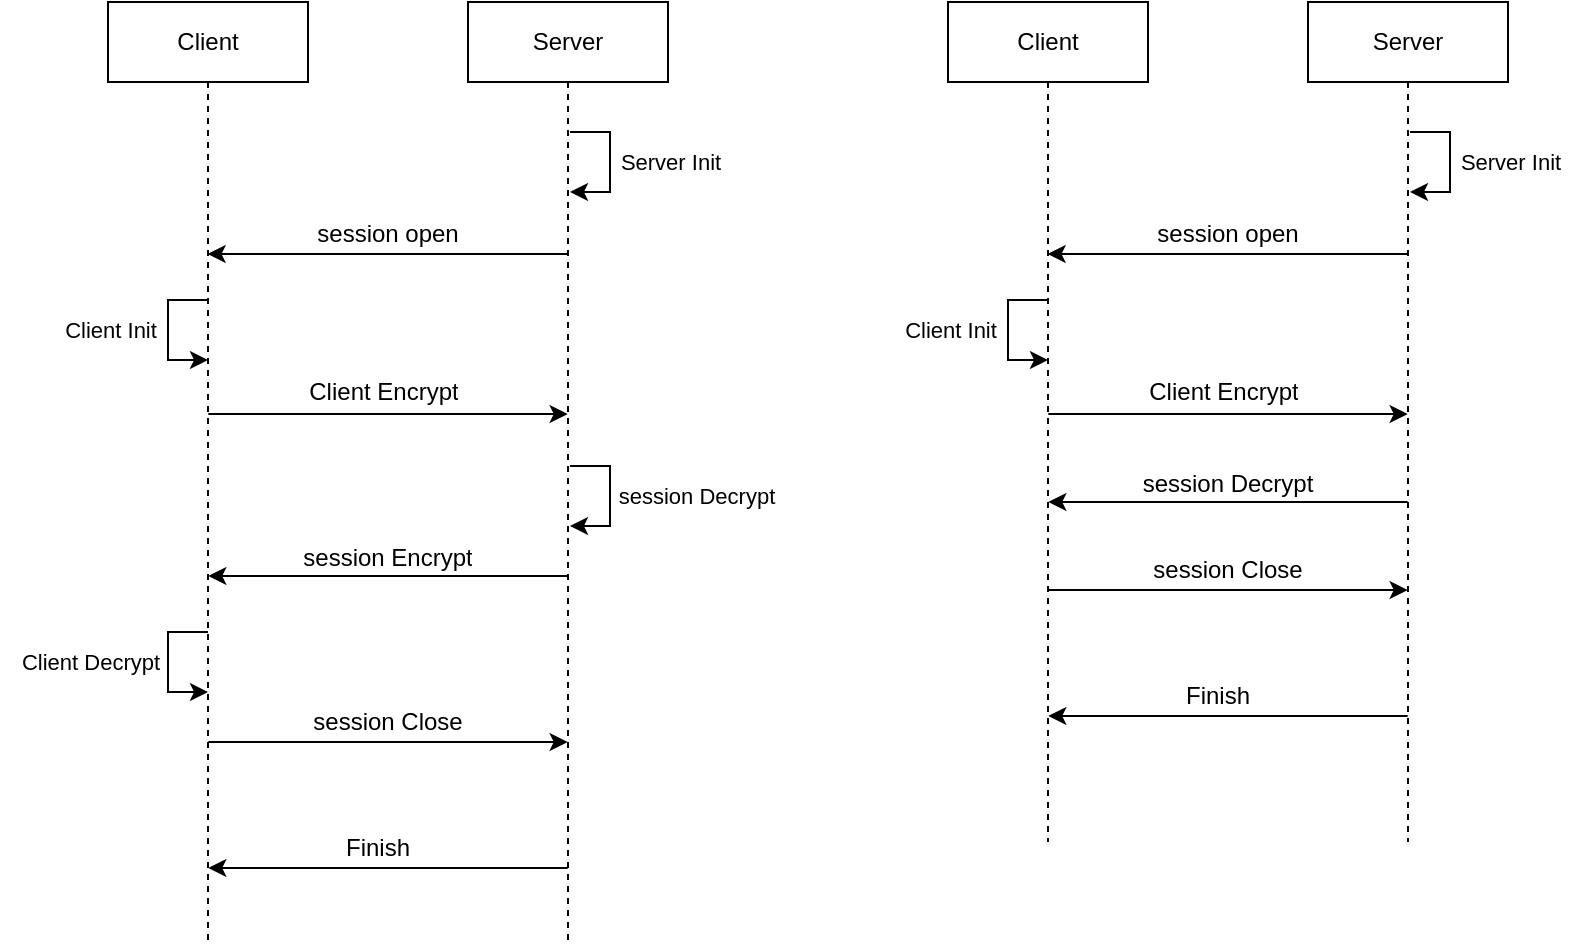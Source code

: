 <mxfile version="21.5.0" type="github">
  <diagram name="Page-1" id="2YBvvXClWsGukQMizWep">
    <mxGraphModel dx="1154" dy="552" grid="1" gridSize="10" guides="1" tooltips="1" connect="1" arrows="1" fold="1" page="1" pageScale="1" pageWidth="850" pageHeight="1100" math="0" shadow="0">
      <root>
        <mxCell id="0" />
        <mxCell id="1" parent="0" />
        <mxCell id="aM9ryv3xv72pqoxQDRHE-1" value="Client" style="shape=umlLifeline;perimeter=lifelinePerimeter;whiteSpace=wrap;html=1;container=0;dropTarget=0;collapsible=0;recursiveResize=0;outlineConnect=0;portConstraint=eastwest;newEdgeStyle={&quot;edgeStyle&quot;:&quot;elbowEdgeStyle&quot;,&quot;elbow&quot;:&quot;vertical&quot;,&quot;curved&quot;:0,&quot;rounded&quot;:0};" parent="1" vertex="1">
          <mxGeometry x="64" y="20" width="100" height="470" as="geometry" />
        </mxCell>
        <mxCell id="aM9ryv3xv72pqoxQDRHE-5" value="Server" style="shape=umlLifeline;perimeter=lifelinePerimeter;whiteSpace=wrap;html=1;container=0;dropTarget=0;collapsible=0;recursiveResize=0;outlineConnect=0;portConstraint=eastwest;newEdgeStyle={&quot;edgeStyle&quot;:&quot;elbowEdgeStyle&quot;,&quot;elbow&quot;:&quot;vertical&quot;,&quot;curved&quot;:0,&quot;rounded&quot;:0};" parent="1" vertex="1">
          <mxGeometry x="244" y="20" width="100" height="470" as="geometry" />
        </mxCell>
        <mxCell id="qnF_YoGQctbGKn9Q77Ay-7" value="&lt;span style=&quot;font-size: 11px;&quot;&gt;Server Init&lt;br&gt;&lt;/span&gt;" style="text;html=1;align=center;verticalAlign=middle;resizable=0;points=[];autosize=1;strokeColor=none;fillColor=none;" parent="1" vertex="1">
          <mxGeometry x="310" y="85" width="70" height="30" as="geometry" />
        </mxCell>
        <mxCell id="s-tgZXbwLpnM8gKIJpUk-3" value="" style="endArrow=classic;html=1;rounded=0;" edge="1" parent="1">
          <mxGeometry width="50" height="50" relative="1" as="geometry">
            <mxPoint x="295" y="85" as="sourcePoint" />
            <mxPoint x="295" y="115" as="targetPoint" />
            <Array as="points">
              <mxPoint x="315" y="85" />
              <mxPoint x="315" y="115" />
            </Array>
          </mxGeometry>
        </mxCell>
        <mxCell id="s-tgZXbwLpnM8gKIJpUk-5" value="" style="endArrow=classic;html=1;rounded=0;" edge="1" parent="1">
          <mxGeometry width="50" height="50" relative="1" as="geometry">
            <mxPoint x="293.5" y="146" as="sourcePoint" />
            <mxPoint x="113.81" y="146" as="targetPoint" />
          </mxGeometry>
        </mxCell>
        <UserObject label="session open" placeholders="1" name="Variable" id="s-tgZXbwLpnM8gKIJpUk-11">
          <mxCell style="text;html=1;strokeColor=none;fillColor=none;align=center;verticalAlign=middle;whiteSpace=wrap;overflow=hidden;" vertex="1" parent="1">
            <mxGeometry x="164" y="126" width="80" height="20" as="geometry" />
          </mxCell>
        </UserObject>
        <mxCell id="s-tgZXbwLpnM8gKIJpUk-12" value="" style="endArrow=classic;html=1;rounded=0;" edge="1" parent="1">
          <mxGeometry width="50" height="50" relative="1" as="geometry">
            <mxPoint x="114" y="169" as="sourcePoint" />
            <mxPoint x="114" y="199" as="targetPoint" />
            <Array as="points">
              <mxPoint x="94" y="169" />
              <mxPoint x="94" y="199" />
            </Array>
          </mxGeometry>
        </mxCell>
        <mxCell id="s-tgZXbwLpnM8gKIJpUk-13" value="&lt;span style=&quot;font-size: 11px;&quot;&gt;Client Init&lt;br&gt;&lt;/span&gt;" style="text;html=1;align=center;verticalAlign=middle;resizable=0;points=[];autosize=1;strokeColor=none;fillColor=none;" vertex="1" parent="1">
          <mxGeometry x="30" y="169" width="70" height="30" as="geometry" />
        </mxCell>
        <mxCell id="s-tgZXbwLpnM8gKIJpUk-14" value="" style="endArrow=classic;html=1;rounded=0;" edge="1" parent="1">
          <mxGeometry width="50" height="50" relative="1" as="geometry">
            <mxPoint x="114.15" y="226.0" as="sourcePoint" />
            <mxPoint x="293.84" y="226.0" as="targetPoint" />
            <Array as="points">
              <mxPoint x="200.34" y="226" />
            </Array>
          </mxGeometry>
        </mxCell>
        <UserObject label="Client Encrypt" placeholders="1" name="Variable" id="s-tgZXbwLpnM8gKIJpUk-15">
          <mxCell style="text;html=1;strokeColor=none;fillColor=none;align=center;verticalAlign=middle;whiteSpace=wrap;overflow=hidden;" vertex="1" parent="1">
            <mxGeometry x="162.17" y="205" width="80" height="20" as="geometry" />
          </mxCell>
        </UserObject>
        <mxCell id="s-tgZXbwLpnM8gKIJpUk-16" value="" style="endArrow=classic;html=1;rounded=0;" edge="1" parent="1">
          <mxGeometry width="50" height="50" relative="1" as="geometry">
            <mxPoint x="295" y="252" as="sourcePoint" />
            <mxPoint x="295" y="282" as="targetPoint" />
            <Array as="points">
              <mxPoint x="315" y="252" />
              <mxPoint x="315" y="282" />
            </Array>
          </mxGeometry>
        </mxCell>
        <mxCell id="s-tgZXbwLpnM8gKIJpUk-18" value="&lt;span style=&quot;font-size: 11px;&quot;&gt;session Decrypt&lt;br&gt;&lt;/span&gt;" style="text;html=1;align=center;verticalAlign=middle;resizable=0;points=[];autosize=1;strokeColor=none;fillColor=none;" vertex="1" parent="1">
          <mxGeometry x="308" y="252" width="100" height="30" as="geometry" />
        </mxCell>
        <mxCell id="s-tgZXbwLpnM8gKIJpUk-19" value="" style="endArrow=classic;html=1;rounded=0;" edge="1" parent="1">
          <mxGeometry width="50" height="50" relative="1" as="geometry">
            <mxPoint x="293.84" y="307" as="sourcePoint" />
            <mxPoint x="114.15" y="307" as="targetPoint" />
          </mxGeometry>
        </mxCell>
        <UserObject label="session Encrypt" placeholders="1" name="Variable" id="s-tgZXbwLpnM8gKIJpUk-20">
          <mxCell style="text;html=1;strokeColor=none;fillColor=none;align=center;verticalAlign=middle;whiteSpace=wrap;overflow=hidden;" vertex="1" parent="1">
            <mxGeometry x="156.17" y="288" width="95.66" height="20" as="geometry" />
          </mxCell>
        </UserObject>
        <mxCell id="s-tgZXbwLpnM8gKIJpUk-21" value="" style="endArrow=classic;html=1;rounded=0;" edge="1" parent="1">
          <mxGeometry width="50" height="50" relative="1" as="geometry">
            <mxPoint x="114" y="335" as="sourcePoint" />
            <mxPoint x="114" y="365" as="targetPoint" />
            <Array as="points">
              <mxPoint x="94" y="335" />
              <mxPoint x="94" y="365" />
            </Array>
          </mxGeometry>
        </mxCell>
        <mxCell id="s-tgZXbwLpnM8gKIJpUk-22" value="&lt;span style=&quot;font-size: 11px;&quot;&gt;Client Decrypt&lt;br&gt;&lt;/span&gt;" style="text;html=1;align=center;verticalAlign=middle;resizable=0;points=[];autosize=1;strokeColor=none;fillColor=none;" vertex="1" parent="1">
          <mxGeometry x="10" y="335" width="90" height="30" as="geometry" />
        </mxCell>
        <mxCell id="s-tgZXbwLpnM8gKIJpUk-23" value="" style="endArrow=classic;html=1;rounded=0;" edge="1" parent="1">
          <mxGeometry width="50" height="50" relative="1" as="geometry">
            <mxPoint x="114.15" y="390.0" as="sourcePoint" />
            <mxPoint x="293.84" y="390.0" as="targetPoint" />
            <Array as="points">
              <mxPoint x="200.34" y="390" />
            </Array>
          </mxGeometry>
        </mxCell>
        <UserObject label="session Close" placeholders="1" name="Variable" id="s-tgZXbwLpnM8gKIJpUk-24">
          <mxCell style="text;html=1;strokeColor=none;fillColor=none;align=center;verticalAlign=middle;whiteSpace=wrap;overflow=hidden;" vertex="1" parent="1">
            <mxGeometry x="164" y="370" width="80" height="20" as="geometry" />
          </mxCell>
        </UserObject>
        <mxCell id="s-tgZXbwLpnM8gKIJpUk-25" value="" style="endArrow=classic;html=1;rounded=0;" edge="1" parent="1">
          <mxGeometry width="50" height="50" relative="1" as="geometry">
            <mxPoint x="293.84" y="453" as="sourcePoint" />
            <mxPoint x="114.15" y="453" as="targetPoint" />
            <Array as="points">
              <mxPoint x="206.83" y="453" />
            </Array>
          </mxGeometry>
        </mxCell>
        <UserObject label="Finish" placeholders="1" name="Variable" id="s-tgZXbwLpnM8gKIJpUk-26">
          <mxCell style="text;html=1;strokeColor=none;fillColor=none;align=center;verticalAlign=middle;whiteSpace=wrap;overflow=hidden;" vertex="1" parent="1">
            <mxGeometry x="156.34" y="433" width="85.66" height="20" as="geometry" />
          </mxCell>
        </UserObject>
        <mxCell id="s-tgZXbwLpnM8gKIJpUk-27" value="Client" style="shape=umlLifeline;perimeter=lifelinePerimeter;whiteSpace=wrap;html=1;container=0;dropTarget=0;collapsible=0;recursiveResize=0;outlineConnect=0;portConstraint=eastwest;newEdgeStyle={&quot;edgeStyle&quot;:&quot;elbowEdgeStyle&quot;,&quot;elbow&quot;:&quot;vertical&quot;,&quot;curved&quot;:0,&quot;rounded&quot;:0};" vertex="1" parent="1">
          <mxGeometry x="484" y="20" width="100" height="420" as="geometry" />
        </mxCell>
        <mxCell id="s-tgZXbwLpnM8gKIJpUk-28" value="Server" style="shape=umlLifeline;perimeter=lifelinePerimeter;whiteSpace=wrap;html=1;container=0;dropTarget=0;collapsible=0;recursiveResize=0;outlineConnect=0;portConstraint=eastwest;newEdgeStyle={&quot;edgeStyle&quot;:&quot;elbowEdgeStyle&quot;,&quot;elbow&quot;:&quot;vertical&quot;,&quot;curved&quot;:0,&quot;rounded&quot;:0};" vertex="1" parent="1">
          <mxGeometry x="664" y="20" width="100" height="420" as="geometry" />
        </mxCell>
        <mxCell id="s-tgZXbwLpnM8gKIJpUk-29" value="&lt;span style=&quot;font-size: 11px;&quot;&gt;Server Init&lt;br&gt;&lt;/span&gt;" style="text;html=1;align=center;verticalAlign=middle;resizable=0;points=[];autosize=1;strokeColor=none;fillColor=none;" vertex="1" parent="1">
          <mxGeometry x="730" y="85" width="70" height="30" as="geometry" />
        </mxCell>
        <mxCell id="s-tgZXbwLpnM8gKIJpUk-30" value="" style="endArrow=classic;html=1;rounded=0;" edge="1" parent="1">
          <mxGeometry width="50" height="50" relative="1" as="geometry">
            <mxPoint x="715" y="85" as="sourcePoint" />
            <mxPoint x="715" y="115" as="targetPoint" />
            <Array as="points">
              <mxPoint x="735" y="85" />
              <mxPoint x="735" y="115" />
            </Array>
          </mxGeometry>
        </mxCell>
        <mxCell id="s-tgZXbwLpnM8gKIJpUk-31" value="" style="endArrow=classic;html=1;rounded=0;" edge="1" parent="1">
          <mxGeometry width="50" height="50" relative="1" as="geometry">
            <mxPoint x="713.5" y="146" as="sourcePoint" />
            <mxPoint x="533.81" y="146" as="targetPoint" />
          </mxGeometry>
        </mxCell>
        <UserObject label="session open" placeholders="1" name="Variable" id="s-tgZXbwLpnM8gKIJpUk-32">
          <mxCell style="text;html=1;strokeColor=none;fillColor=none;align=center;verticalAlign=middle;whiteSpace=wrap;overflow=hidden;" vertex="1" parent="1">
            <mxGeometry x="584" y="126" width="80" height="20" as="geometry" />
          </mxCell>
        </UserObject>
        <mxCell id="s-tgZXbwLpnM8gKIJpUk-33" value="" style="endArrow=classic;html=1;rounded=0;" edge="1" parent="1">
          <mxGeometry width="50" height="50" relative="1" as="geometry">
            <mxPoint x="534" y="169" as="sourcePoint" />
            <mxPoint x="534" y="199" as="targetPoint" />
            <Array as="points">
              <mxPoint x="514" y="169" />
              <mxPoint x="514" y="199" />
            </Array>
          </mxGeometry>
        </mxCell>
        <mxCell id="s-tgZXbwLpnM8gKIJpUk-34" value="&lt;span style=&quot;font-size: 11px;&quot;&gt;Client Init&lt;br&gt;&lt;/span&gt;" style="text;html=1;align=center;verticalAlign=middle;resizable=0;points=[];autosize=1;strokeColor=none;fillColor=none;" vertex="1" parent="1">
          <mxGeometry x="450" y="169" width="70" height="30" as="geometry" />
        </mxCell>
        <mxCell id="s-tgZXbwLpnM8gKIJpUk-35" value="" style="endArrow=classic;html=1;rounded=0;" edge="1" parent="1">
          <mxGeometry width="50" height="50" relative="1" as="geometry">
            <mxPoint x="534.15" y="226.0" as="sourcePoint" />
            <mxPoint x="713.84" y="226.0" as="targetPoint" />
            <Array as="points">
              <mxPoint x="620.34" y="226" />
            </Array>
          </mxGeometry>
        </mxCell>
        <UserObject label="Client Encrypt" placeholders="1" name="Variable" id="s-tgZXbwLpnM8gKIJpUk-36">
          <mxCell style="text;html=1;strokeColor=none;fillColor=none;align=center;verticalAlign=middle;whiteSpace=wrap;overflow=hidden;" vertex="1" parent="1">
            <mxGeometry x="582.17" y="205" width="80" height="20" as="geometry" />
          </mxCell>
        </UserObject>
        <mxCell id="s-tgZXbwLpnM8gKIJpUk-39" value="" style="endArrow=classic;html=1;rounded=0;" edge="1" parent="1">
          <mxGeometry width="50" height="50" relative="1" as="geometry">
            <mxPoint x="713.84" y="270" as="sourcePoint" />
            <mxPoint x="534.15" y="270" as="targetPoint" />
          </mxGeometry>
        </mxCell>
        <UserObject label="session Decrypt" placeholders="1" name="Variable" id="s-tgZXbwLpnM8gKIJpUk-40">
          <mxCell style="text;html=1;strokeColor=none;fillColor=none;align=center;verticalAlign=middle;whiteSpace=wrap;overflow=hidden;" vertex="1" parent="1">
            <mxGeometry x="576.17" y="251" width="95.66" height="20" as="geometry" />
          </mxCell>
        </UserObject>
        <mxCell id="s-tgZXbwLpnM8gKIJpUk-43" value="" style="endArrow=classic;html=1;rounded=0;" edge="1" parent="1">
          <mxGeometry width="50" height="50" relative="1" as="geometry">
            <mxPoint x="534.15" y="314.0" as="sourcePoint" />
            <mxPoint x="713.84" y="314.0" as="targetPoint" />
            <Array as="points">
              <mxPoint x="620.34" y="314" />
            </Array>
          </mxGeometry>
        </mxCell>
        <UserObject label="session Close" placeholders="1" name="Variable" id="s-tgZXbwLpnM8gKIJpUk-44">
          <mxCell style="text;html=1;strokeColor=none;fillColor=none;align=center;verticalAlign=middle;whiteSpace=wrap;overflow=hidden;" vertex="1" parent="1">
            <mxGeometry x="584" y="294" width="80" height="20" as="geometry" />
          </mxCell>
        </UserObject>
        <mxCell id="s-tgZXbwLpnM8gKIJpUk-45" value="" style="endArrow=classic;html=1;rounded=0;" edge="1" parent="1">
          <mxGeometry width="50" height="50" relative="1" as="geometry">
            <mxPoint x="713.84" y="377" as="sourcePoint" />
            <mxPoint x="534.15" y="377" as="targetPoint" />
            <Array as="points">
              <mxPoint x="626.83" y="377" />
            </Array>
          </mxGeometry>
        </mxCell>
        <UserObject label="Finish" placeholders="1" name="Variable" id="s-tgZXbwLpnM8gKIJpUk-46">
          <mxCell style="text;html=1;strokeColor=none;fillColor=none;align=center;verticalAlign=middle;whiteSpace=wrap;overflow=hidden;" vertex="1" parent="1">
            <mxGeometry x="576.34" y="357" width="85.66" height="20" as="geometry" />
          </mxCell>
        </UserObject>
      </root>
    </mxGraphModel>
  </diagram>
</mxfile>
